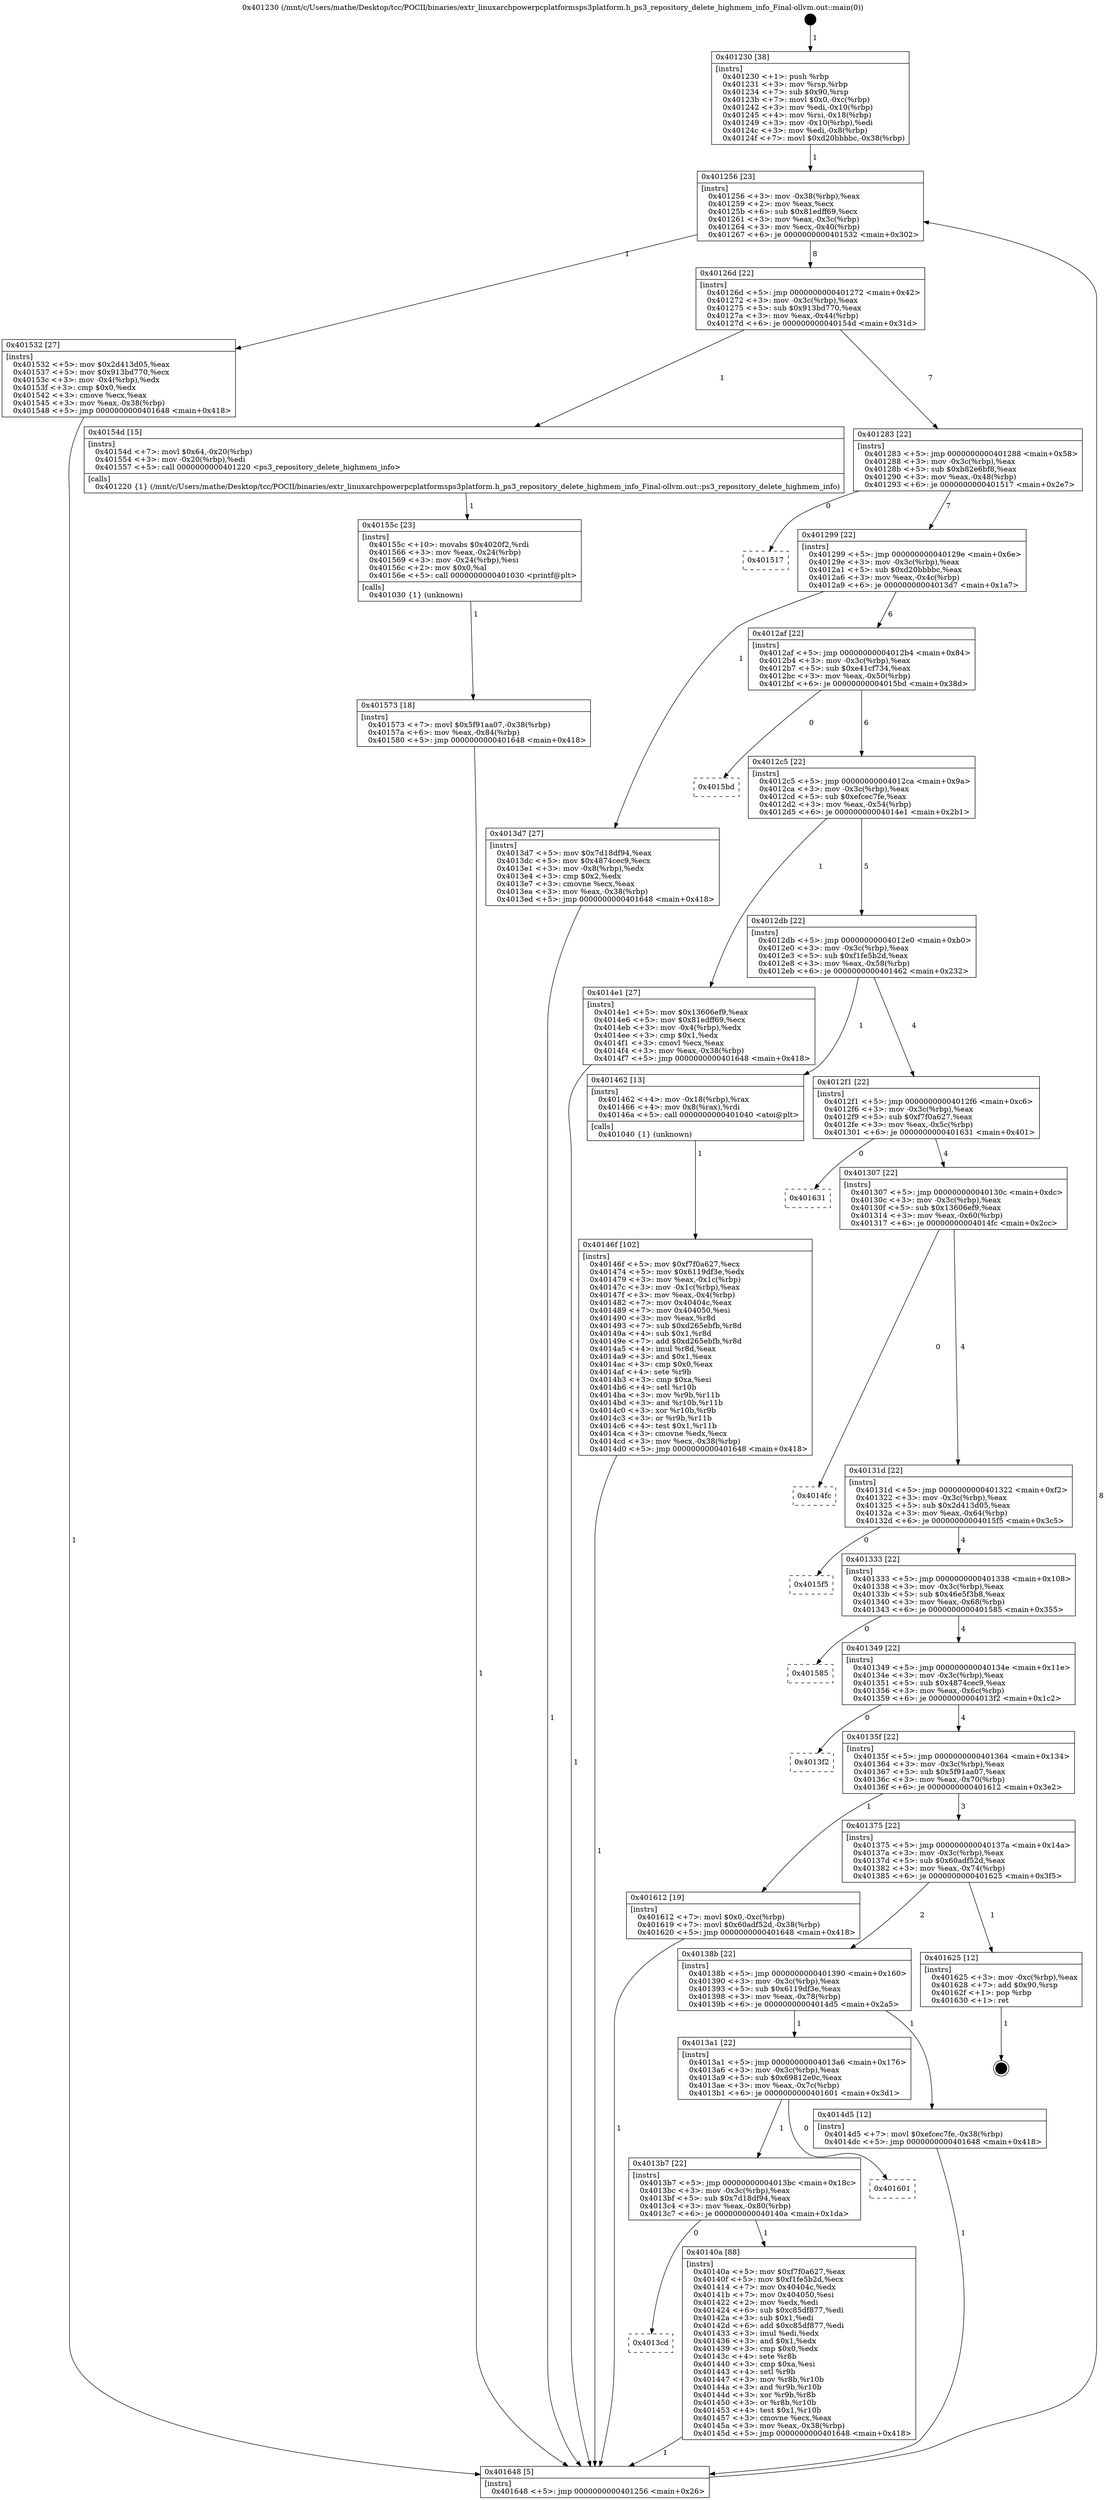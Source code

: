 digraph "0x401230" {
  label = "0x401230 (/mnt/c/Users/mathe/Desktop/tcc/POCII/binaries/extr_linuxarchpowerpcplatformsps3platform.h_ps3_repository_delete_highmem_info_Final-ollvm.out::main(0))"
  labelloc = "t"
  node[shape=record]

  Entry [label="",width=0.3,height=0.3,shape=circle,fillcolor=black,style=filled]
  "0x401256" [label="{
     0x401256 [23]\l
     | [instrs]\l
     &nbsp;&nbsp;0x401256 \<+3\>: mov -0x38(%rbp),%eax\l
     &nbsp;&nbsp;0x401259 \<+2\>: mov %eax,%ecx\l
     &nbsp;&nbsp;0x40125b \<+6\>: sub $0x81edff69,%ecx\l
     &nbsp;&nbsp;0x401261 \<+3\>: mov %eax,-0x3c(%rbp)\l
     &nbsp;&nbsp;0x401264 \<+3\>: mov %ecx,-0x40(%rbp)\l
     &nbsp;&nbsp;0x401267 \<+6\>: je 0000000000401532 \<main+0x302\>\l
  }"]
  "0x401532" [label="{
     0x401532 [27]\l
     | [instrs]\l
     &nbsp;&nbsp;0x401532 \<+5\>: mov $0x2d413d05,%eax\l
     &nbsp;&nbsp;0x401537 \<+5\>: mov $0x913bd770,%ecx\l
     &nbsp;&nbsp;0x40153c \<+3\>: mov -0x4(%rbp),%edx\l
     &nbsp;&nbsp;0x40153f \<+3\>: cmp $0x0,%edx\l
     &nbsp;&nbsp;0x401542 \<+3\>: cmove %ecx,%eax\l
     &nbsp;&nbsp;0x401545 \<+3\>: mov %eax,-0x38(%rbp)\l
     &nbsp;&nbsp;0x401548 \<+5\>: jmp 0000000000401648 \<main+0x418\>\l
  }"]
  "0x40126d" [label="{
     0x40126d [22]\l
     | [instrs]\l
     &nbsp;&nbsp;0x40126d \<+5\>: jmp 0000000000401272 \<main+0x42\>\l
     &nbsp;&nbsp;0x401272 \<+3\>: mov -0x3c(%rbp),%eax\l
     &nbsp;&nbsp;0x401275 \<+5\>: sub $0x913bd770,%eax\l
     &nbsp;&nbsp;0x40127a \<+3\>: mov %eax,-0x44(%rbp)\l
     &nbsp;&nbsp;0x40127d \<+6\>: je 000000000040154d \<main+0x31d\>\l
  }"]
  Exit [label="",width=0.3,height=0.3,shape=circle,fillcolor=black,style=filled,peripheries=2]
  "0x40154d" [label="{
     0x40154d [15]\l
     | [instrs]\l
     &nbsp;&nbsp;0x40154d \<+7\>: movl $0x64,-0x20(%rbp)\l
     &nbsp;&nbsp;0x401554 \<+3\>: mov -0x20(%rbp),%edi\l
     &nbsp;&nbsp;0x401557 \<+5\>: call 0000000000401220 \<ps3_repository_delete_highmem_info\>\l
     | [calls]\l
     &nbsp;&nbsp;0x401220 \{1\} (/mnt/c/Users/mathe/Desktop/tcc/POCII/binaries/extr_linuxarchpowerpcplatformsps3platform.h_ps3_repository_delete_highmem_info_Final-ollvm.out::ps3_repository_delete_highmem_info)\l
  }"]
  "0x401283" [label="{
     0x401283 [22]\l
     | [instrs]\l
     &nbsp;&nbsp;0x401283 \<+5\>: jmp 0000000000401288 \<main+0x58\>\l
     &nbsp;&nbsp;0x401288 \<+3\>: mov -0x3c(%rbp),%eax\l
     &nbsp;&nbsp;0x40128b \<+5\>: sub $0xb82e6bf8,%eax\l
     &nbsp;&nbsp;0x401290 \<+3\>: mov %eax,-0x48(%rbp)\l
     &nbsp;&nbsp;0x401293 \<+6\>: je 0000000000401517 \<main+0x2e7\>\l
  }"]
  "0x401573" [label="{
     0x401573 [18]\l
     | [instrs]\l
     &nbsp;&nbsp;0x401573 \<+7\>: movl $0x5f91aa07,-0x38(%rbp)\l
     &nbsp;&nbsp;0x40157a \<+6\>: mov %eax,-0x84(%rbp)\l
     &nbsp;&nbsp;0x401580 \<+5\>: jmp 0000000000401648 \<main+0x418\>\l
  }"]
  "0x401517" [label="{
     0x401517\l
  }", style=dashed]
  "0x401299" [label="{
     0x401299 [22]\l
     | [instrs]\l
     &nbsp;&nbsp;0x401299 \<+5\>: jmp 000000000040129e \<main+0x6e\>\l
     &nbsp;&nbsp;0x40129e \<+3\>: mov -0x3c(%rbp),%eax\l
     &nbsp;&nbsp;0x4012a1 \<+5\>: sub $0xd20bbbbc,%eax\l
     &nbsp;&nbsp;0x4012a6 \<+3\>: mov %eax,-0x4c(%rbp)\l
     &nbsp;&nbsp;0x4012a9 \<+6\>: je 00000000004013d7 \<main+0x1a7\>\l
  }"]
  "0x40155c" [label="{
     0x40155c [23]\l
     | [instrs]\l
     &nbsp;&nbsp;0x40155c \<+10\>: movabs $0x4020f2,%rdi\l
     &nbsp;&nbsp;0x401566 \<+3\>: mov %eax,-0x24(%rbp)\l
     &nbsp;&nbsp;0x401569 \<+3\>: mov -0x24(%rbp),%esi\l
     &nbsp;&nbsp;0x40156c \<+2\>: mov $0x0,%al\l
     &nbsp;&nbsp;0x40156e \<+5\>: call 0000000000401030 \<printf@plt\>\l
     | [calls]\l
     &nbsp;&nbsp;0x401030 \{1\} (unknown)\l
  }"]
  "0x4013d7" [label="{
     0x4013d7 [27]\l
     | [instrs]\l
     &nbsp;&nbsp;0x4013d7 \<+5\>: mov $0x7d18df94,%eax\l
     &nbsp;&nbsp;0x4013dc \<+5\>: mov $0x4874cec9,%ecx\l
     &nbsp;&nbsp;0x4013e1 \<+3\>: mov -0x8(%rbp),%edx\l
     &nbsp;&nbsp;0x4013e4 \<+3\>: cmp $0x2,%edx\l
     &nbsp;&nbsp;0x4013e7 \<+3\>: cmovne %ecx,%eax\l
     &nbsp;&nbsp;0x4013ea \<+3\>: mov %eax,-0x38(%rbp)\l
     &nbsp;&nbsp;0x4013ed \<+5\>: jmp 0000000000401648 \<main+0x418\>\l
  }"]
  "0x4012af" [label="{
     0x4012af [22]\l
     | [instrs]\l
     &nbsp;&nbsp;0x4012af \<+5\>: jmp 00000000004012b4 \<main+0x84\>\l
     &nbsp;&nbsp;0x4012b4 \<+3\>: mov -0x3c(%rbp),%eax\l
     &nbsp;&nbsp;0x4012b7 \<+5\>: sub $0xe41cf734,%eax\l
     &nbsp;&nbsp;0x4012bc \<+3\>: mov %eax,-0x50(%rbp)\l
     &nbsp;&nbsp;0x4012bf \<+6\>: je 00000000004015bd \<main+0x38d\>\l
  }"]
  "0x401648" [label="{
     0x401648 [5]\l
     | [instrs]\l
     &nbsp;&nbsp;0x401648 \<+5\>: jmp 0000000000401256 \<main+0x26\>\l
  }"]
  "0x401230" [label="{
     0x401230 [38]\l
     | [instrs]\l
     &nbsp;&nbsp;0x401230 \<+1\>: push %rbp\l
     &nbsp;&nbsp;0x401231 \<+3\>: mov %rsp,%rbp\l
     &nbsp;&nbsp;0x401234 \<+7\>: sub $0x90,%rsp\l
     &nbsp;&nbsp;0x40123b \<+7\>: movl $0x0,-0xc(%rbp)\l
     &nbsp;&nbsp;0x401242 \<+3\>: mov %edi,-0x10(%rbp)\l
     &nbsp;&nbsp;0x401245 \<+4\>: mov %rsi,-0x18(%rbp)\l
     &nbsp;&nbsp;0x401249 \<+3\>: mov -0x10(%rbp),%edi\l
     &nbsp;&nbsp;0x40124c \<+3\>: mov %edi,-0x8(%rbp)\l
     &nbsp;&nbsp;0x40124f \<+7\>: movl $0xd20bbbbc,-0x38(%rbp)\l
  }"]
  "0x40146f" [label="{
     0x40146f [102]\l
     | [instrs]\l
     &nbsp;&nbsp;0x40146f \<+5\>: mov $0xf7f0a627,%ecx\l
     &nbsp;&nbsp;0x401474 \<+5\>: mov $0x6119df3e,%edx\l
     &nbsp;&nbsp;0x401479 \<+3\>: mov %eax,-0x1c(%rbp)\l
     &nbsp;&nbsp;0x40147c \<+3\>: mov -0x1c(%rbp),%eax\l
     &nbsp;&nbsp;0x40147f \<+3\>: mov %eax,-0x4(%rbp)\l
     &nbsp;&nbsp;0x401482 \<+7\>: mov 0x40404c,%eax\l
     &nbsp;&nbsp;0x401489 \<+7\>: mov 0x404050,%esi\l
     &nbsp;&nbsp;0x401490 \<+3\>: mov %eax,%r8d\l
     &nbsp;&nbsp;0x401493 \<+7\>: sub $0xd265ebfb,%r8d\l
     &nbsp;&nbsp;0x40149a \<+4\>: sub $0x1,%r8d\l
     &nbsp;&nbsp;0x40149e \<+7\>: add $0xd265ebfb,%r8d\l
     &nbsp;&nbsp;0x4014a5 \<+4\>: imul %r8d,%eax\l
     &nbsp;&nbsp;0x4014a9 \<+3\>: and $0x1,%eax\l
     &nbsp;&nbsp;0x4014ac \<+3\>: cmp $0x0,%eax\l
     &nbsp;&nbsp;0x4014af \<+4\>: sete %r9b\l
     &nbsp;&nbsp;0x4014b3 \<+3\>: cmp $0xa,%esi\l
     &nbsp;&nbsp;0x4014b6 \<+4\>: setl %r10b\l
     &nbsp;&nbsp;0x4014ba \<+3\>: mov %r9b,%r11b\l
     &nbsp;&nbsp;0x4014bd \<+3\>: and %r10b,%r11b\l
     &nbsp;&nbsp;0x4014c0 \<+3\>: xor %r10b,%r9b\l
     &nbsp;&nbsp;0x4014c3 \<+3\>: or %r9b,%r11b\l
     &nbsp;&nbsp;0x4014c6 \<+4\>: test $0x1,%r11b\l
     &nbsp;&nbsp;0x4014ca \<+3\>: cmovne %edx,%ecx\l
     &nbsp;&nbsp;0x4014cd \<+3\>: mov %ecx,-0x38(%rbp)\l
     &nbsp;&nbsp;0x4014d0 \<+5\>: jmp 0000000000401648 \<main+0x418\>\l
  }"]
  "0x4015bd" [label="{
     0x4015bd\l
  }", style=dashed]
  "0x4012c5" [label="{
     0x4012c5 [22]\l
     | [instrs]\l
     &nbsp;&nbsp;0x4012c5 \<+5\>: jmp 00000000004012ca \<main+0x9a\>\l
     &nbsp;&nbsp;0x4012ca \<+3\>: mov -0x3c(%rbp),%eax\l
     &nbsp;&nbsp;0x4012cd \<+5\>: sub $0xefcec7fe,%eax\l
     &nbsp;&nbsp;0x4012d2 \<+3\>: mov %eax,-0x54(%rbp)\l
     &nbsp;&nbsp;0x4012d5 \<+6\>: je 00000000004014e1 \<main+0x2b1\>\l
  }"]
  "0x4013cd" [label="{
     0x4013cd\l
  }", style=dashed]
  "0x4014e1" [label="{
     0x4014e1 [27]\l
     | [instrs]\l
     &nbsp;&nbsp;0x4014e1 \<+5\>: mov $0x13606ef9,%eax\l
     &nbsp;&nbsp;0x4014e6 \<+5\>: mov $0x81edff69,%ecx\l
     &nbsp;&nbsp;0x4014eb \<+3\>: mov -0x4(%rbp),%edx\l
     &nbsp;&nbsp;0x4014ee \<+3\>: cmp $0x1,%edx\l
     &nbsp;&nbsp;0x4014f1 \<+3\>: cmovl %ecx,%eax\l
     &nbsp;&nbsp;0x4014f4 \<+3\>: mov %eax,-0x38(%rbp)\l
     &nbsp;&nbsp;0x4014f7 \<+5\>: jmp 0000000000401648 \<main+0x418\>\l
  }"]
  "0x4012db" [label="{
     0x4012db [22]\l
     | [instrs]\l
     &nbsp;&nbsp;0x4012db \<+5\>: jmp 00000000004012e0 \<main+0xb0\>\l
     &nbsp;&nbsp;0x4012e0 \<+3\>: mov -0x3c(%rbp),%eax\l
     &nbsp;&nbsp;0x4012e3 \<+5\>: sub $0xf1fe5b2d,%eax\l
     &nbsp;&nbsp;0x4012e8 \<+3\>: mov %eax,-0x58(%rbp)\l
     &nbsp;&nbsp;0x4012eb \<+6\>: je 0000000000401462 \<main+0x232\>\l
  }"]
  "0x40140a" [label="{
     0x40140a [88]\l
     | [instrs]\l
     &nbsp;&nbsp;0x40140a \<+5\>: mov $0xf7f0a627,%eax\l
     &nbsp;&nbsp;0x40140f \<+5\>: mov $0xf1fe5b2d,%ecx\l
     &nbsp;&nbsp;0x401414 \<+7\>: mov 0x40404c,%edx\l
     &nbsp;&nbsp;0x40141b \<+7\>: mov 0x404050,%esi\l
     &nbsp;&nbsp;0x401422 \<+2\>: mov %edx,%edi\l
     &nbsp;&nbsp;0x401424 \<+6\>: sub $0xc85df877,%edi\l
     &nbsp;&nbsp;0x40142a \<+3\>: sub $0x1,%edi\l
     &nbsp;&nbsp;0x40142d \<+6\>: add $0xc85df877,%edi\l
     &nbsp;&nbsp;0x401433 \<+3\>: imul %edi,%edx\l
     &nbsp;&nbsp;0x401436 \<+3\>: and $0x1,%edx\l
     &nbsp;&nbsp;0x401439 \<+3\>: cmp $0x0,%edx\l
     &nbsp;&nbsp;0x40143c \<+4\>: sete %r8b\l
     &nbsp;&nbsp;0x401440 \<+3\>: cmp $0xa,%esi\l
     &nbsp;&nbsp;0x401443 \<+4\>: setl %r9b\l
     &nbsp;&nbsp;0x401447 \<+3\>: mov %r8b,%r10b\l
     &nbsp;&nbsp;0x40144a \<+3\>: and %r9b,%r10b\l
     &nbsp;&nbsp;0x40144d \<+3\>: xor %r9b,%r8b\l
     &nbsp;&nbsp;0x401450 \<+3\>: or %r8b,%r10b\l
     &nbsp;&nbsp;0x401453 \<+4\>: test $0x1,%r10b\l
     &nbsp;&nbsp;0x401457 \<+3\>: cmovne %ecx,%eax\l
     &nbsp;&nbsp;0x40145a \<+3\>: mov %eax,-0x38(%rbp)\l
     &nbsp;&nbsp;0x40145d \<+5\>: jmp 0000000000401648 \<main+0x418\>\l
  }"]
  "0x401462" [label="{
     0x401462 [13]\l
     | [instrs]\l
     &nbsp;&nbsp;0x401462 \<+4\>: mov -0x18(%rbp),%rax\l
     &nbsp;&nbsp;0x401466 \<+4\>: mov 0x8(%rax),%rdi\l
     &nbsp;&nbsp;0x40146a \<+5\>: call 0000000000401040 \<atoi@plt\>\l
     | [calls]\l
     &nbsp;&nbsp;0x401040 \{1\} (unknown)\l
  }"]
  "0x4012f1" [label="{
     0x4012f1 [22]\l
     | [instrs]\l
     &nbsp;&nbsp;0x4012f1 \<+5\>: jmp 00000000004012f6 \<main+0xc6\>\l
     &nbsp;&nbsp;0x4012f6 \<+3\>: mov -0x3c(%rbp),%eax\l
     &nbsp;&nbsp;0x4012f9 \<+5\>: sub $0xf7f0a627,%eax\l
     &nbsp;&nbsp;0x4012fe \<+3\>: mov %eax,-0x5c(%rbp)\l
     &nbsp;&nbsp;0x401301 \<+6\>: je 0000000000401631 \<main+0x401\>\l
  }"]
  "0x4013b7" [label="{
     0x4013b7 [22]\l
     | [instrs]\l
     &nbsp;&nbsp;0x4013b7 \<+5\>: jmp 00000000004013bc \<main+0x18c\>\l
     &nbsp;&nbsp;0x4013bc \<+3\>: mov -0x3c(%rbp),%eax\l
     &nbsp;&nbsp;0x4013bf \<+5\>: sub $0x7d18df94,%eax\l
     &nbsp;&nbsp;0x4013c4 \<+3\>: mov %eax,-0x80(%rbp)\l
     &nbsp;&nbsp;0x4013c7 \<+6\>: je 000000000040140a \<main+0x1da\>\l
  }"]
  "0x401631" [label="{
     0x401631\l
  }", style=dashed]
  "0x401307" [label="{
     0x401307 [22]\l
     | [instrs]\l
     &nbsp;&nbsp;0x401307 \<+5\>: jmp 000000000040130c \<main+0xdc\>\l
     &nbsp;&nbsp;0x40130c \<+3\>: mov -0x3c(%rbp),%eax\l
     &nbsp;&nbsp;0x40130f \<+5\>: sub $0x13606ef9,%eax\l
     &nbsp;&nbsp;0x401314 \<+3\>: mov %eax,-0x60(%rbp)\l
     &nbsp;&nbsp;0x401317 \<+6\>: je 00000000004014fc \<main+0x2cc\>\l
  }"]
  "0x401601" [label="{
     0x401601\l
  }", style=dashed]
  "0x4014fc" [label="{
     0x4014fc\l
  }", style=dashed]
  "0x40131d" [label="{
     0x40131d [22]\l
     | [instrs]\l
     &nbsp;&nbsp;0x40131d \<+5\>: jmp 0000000000401322 \<main+0xf2\>\l
     &nbsp;&nbsp;0x401322 \<+3\>: mov -0x3c(%rbp),%eax\l
     &nbsp;&nbsp;0x401325 \<+5\>: sub $0x2d413d05,%eax\l
     &nbsp;&nbsp;0x40132a \<+3\>: mov %eax,-0x64(%rbp)\l
     &nbsp;&nbsp;0x40132d \<+6\>: je 00000000004015f5 \<main+0x3c5\>\l
  }"]
  "0x4013a1" [label="{
     0x4013a1 [22]\l
     | [instrs]\l
     &nbsp;&nbsp;0x4013a1 \<+5\>: jmp 00000000004013a6 \<main+0x176\>\l
     &nbsp;&nbsp;0x4013a6 \<+3\>: mov -0x3c(%rbp),%eax\l
     &nbsp;&nbsp;0x4013a9 \<+5\>: sub $0x69812e0c,%eax\l
     &nbsp;&nbsp;0x4013ae \<+3\>: mov %eax,-0x7c(%rbp)\l
     &nbsp;&nbsp;0x4013b1 \<+6\>: je 0000000000401601 \<main+0x3d1\>\l
  }"]
  "0x4015f5" [label="{
     0x4015f5\l
  }", style=dashed]
  "0x401333" [label="{
     0x401333 [22]\l
     | [instrs]\l
     &nbsp;&nbsp;0x401333 \<+5\>: jmp 0000000000401338 \<main+0x108\>\l
     &nbsp;&nbsp;0x401338 \<+3\>: mov -0x3c(%rbp),%eax\l
     &nbsp;&nbsp;0x40133b \<+5\>: sub $0x46e5f3b8,%eax\l
     &nbsp;&nbsp;0x401340 \<+3\>: mov %eax,-0x68(%rbp)\l
     &nbsp;&nbsp;0x401343 \<+6\>: je 0000000000401585 \<main+0x355\>\l
  }"]
  "0x4014d5" [label="{
     0x4014d5 [12]\l
     | [instrs]\l
     &nbsp;&nbsp;0x4014d5 \<+7\>: movl $0xefcec7fe,-0x38(%rbp)\l
     &nbsp;&nbsp;0x4014dc \<+5\>: jmp 0000000000401648 \<main+0x418\>\l
  }"]
  "0x401585" [label="{
     0x401585\l
  }", style=dashed]
  "0x401349" [label="{
     0x401349 [22]\l
     | [instrs]\l
     &nbsp;&nbsp;0x401349 \<+5\>: jmp 000000000040134e \<main+0x11e\>\l
     &nbsp;&nbsp;0x40134e \<+3\>: mov -0x3c(%rbp),%eax\l
     &nbsp;&nbsp;0x401351 \<+5\>: sub $0x4874cec9,%eax\l
     &nbsp;&nbsp;0x401356 \<+3\>: mov %eax,-0x6c(%rbp)\l
     &nbsp;&nbsp;0x401359 \<+6\>: je 00000000004013f2 \<main+0x1c2\>\l
  }"]
  "0x40138b" [label="{
     0x40138b [22]\l
     | [instrs]\l
     &nbsp;&nbsp;0x40138b \<+5\>: jmp 0000000000401390 \<main+0x160\>\l
     &nbsp;&nbsp;0x401390 \<+3\>: mov -0x3c(%rbp),%eax\l
     &nbsp;&nbsp;0x401393 \<+5\>: sub $0x6119df3e,%eax\l
     &nbsp;&nbsp;0x401398 \<+3\>: mov %eax,-0x78(%rbp)\l
     &nbsp;&nbsp;0x40139b \<+6\>: je 00000000004014d5 \<main+0x2a5\>\l
  }"]
  "0x4013f2" [label="{
     0x4013f2\l
  }", style=dashed]
  "0x40135f" [label="{
     0x40135f [22]\l
     | [instrs]\l
     &nbsp;&nbsp;0x40135f \<+5\>: jmp 0000000000401364 \<main+0x134\>\l
     &nbsp;&nbsp;0x401364 \<+3\>: mov -0x3c(%rbp),%eax\l
     &nbsp;&nbsp;0x401367 \<+5\>: sub $0x5f91aa07,%eax\l
     &nbsp;&nbsp;0x40136c \<+3\>: mov %eax,-0x70(%rbp)\l
     &nbsp;&nbsp;0x40136f \<+6\>: je 0000000000401612 \<main+0x3e2\>\l
  }"]
  "0x401625" [label="{
     0x401625 [12]\l
     | [instrs]\l
     &nbsp;&nbsp;0x401625 \<+3\>: mov -0xc(%rbp),%eax\l
     &nbsp;&nbsp;0x401628 \<+7\>: add $0x90,%rsp\l
     &nbsp;&nbsp;0x40162f \<+1\>: pop %rbp\l
     &nbsp;&nbsp;0x401630 \<+1\>: ret\l
  }"]
  "0x401612" [label="{
     0x401612 [19]\l
     | [instrs]\l
     &nbsp;&nbsp;0x401612 \<+7\>: movl $0x0,-0xc(%rbp)\l
     &nbsp;&nbsp;0x401619 \<+7\>: movl $0x60adf52d,-0x38(%rbp)\l
     &nbsp;&nbsp;0x401620 \<+5\>: jmp 0000000000401648 \<main+0x418\>\l
  }"]
  "0x401375" [label="{
     0x401375 [22]\l
     | [instrs]\l
     &nbsp;&nbsp;0x401375 \<+5\>: jmp 000000000040137a \<main+0x14a\>\l
     &nbsp;&nbsp;0x40137a \<+3\>: mov -0x3c(%rbp),%eax\l
     &nbsp;&nbsp;0x40137d \<+5\>: sub $0x60adf52d,%eax\l
     &nbsp;&nbsp;0x401382 \<+3\>: mov %eax,-0x74(%rbp)\l
     &nbsp;&nbsp;0x401385 \<+6\>: je 0000000000401625 \<main+0x3f5\>\l
  }"]
  Entry -> "0x401230" [label=" 1"]
  "0x401256" -> "0x401532" [label=" 1"]
  "0x401256" -> "0x40126d" [label=" 8"]
  "0x401625" -> Exit [label=" 1"]
  "0x40126d" -> "0x40154d" [label=" 1"]
  "0x40126d" -> "0x401283" [label=" 7"]
  "0x401612" -> "0x401648" [label=" 1"]
  "0x401283" -> "0x401517" [label=" 0"]
  "0x401283" -> "0x401299" [label=" 7"]
  "0x401573" -> "0x401648" [label=" 1"]
  "0x401299" -> "0x4013d7" [label=" 1"]
  "0x401299" -> "0x4012af" [label=" 6"]
  "0x4013d7" -> "0x401648" [label=" 1"]
  "0x401230" -> "0x401256" [label=" 1"]
  "0x401648" -> "0x401256" [label=" 8"]
  "0x40155c" -> "0x401573" [label=" 1"]
  "0x4012af" -> "0x4015bd" [label=" 0"]
  "0x4012af" -> "0x4012c5" [label=" 6"]
  "0x40154d" -> "0x40155c" [label=" 1"]
  "0x4012c5" -> "0x4014e1" [label=" 1"]
  "0x4012c5" -> "0x4012db" [label=" 5"]
  "0x401532" -> "0x401648" [label=" 1"]
  "0x4012db" -> "0x401462" [label=" 1"]
  "0x4012db" -> "0x4012f1" [label=" 4"]
  "0x4014e1" -> "0x401648" [label=" 1"]
  "0x4012f1" -> "0x401631" [label=" 0"]
  "0x4012f1" -> "0x401307" [label=" 4"]
  "0x40146f" -> "0x401648" [label=" 1"]
  "0x401307" -> "0x4014fc" [label=" 0"]
  "0x401307" -> "0x40131d" [label=" 4"]
  "0x401462" -> "0x40146f" [label=" 1"]
  "0x40131d" -> "0x4015f5" [label=" 0"]
  "0x40131d" -> "0x401333" [label=" 4"]
  "0x4013b7" -> "0x4013cd" [label=" 0"]
  "0x401333" -> "0x401585" [label=" 0"]
  "0x401333" -> "0x401349" [label=" 4"]
  "0x4013b7" -> "0x40140a" [label=" 1"]
  "0x401349" -> "0x4013f2" [label=" 0"]
  "0x401349" -> "0x40135f" [label=" 4"]
  "0x4013a1" -> "0x4013b7" [label=" 1"]
  "0x40135f" -> "0x401612" [label=" 1"]
  "0x40135f" -> "0x401375" [label=" 3"]
  "0x4013a1" -> "0x401601" [label=" 0"]
  "0x401375" -> "0x401625" [label=" 1"]
  "0x401375" -> "0x40138b" [label=" 2"]
  "0x4014d5" -> "0x401648" [label=" 1"]
  "0x40138b" -> "0x4014d5" [label=" 1"]
  "0x40138b" -> "0x4013a1" [label=" 1"]
  "0x40140a" -> "0x401648" [label=" 1"]
}
